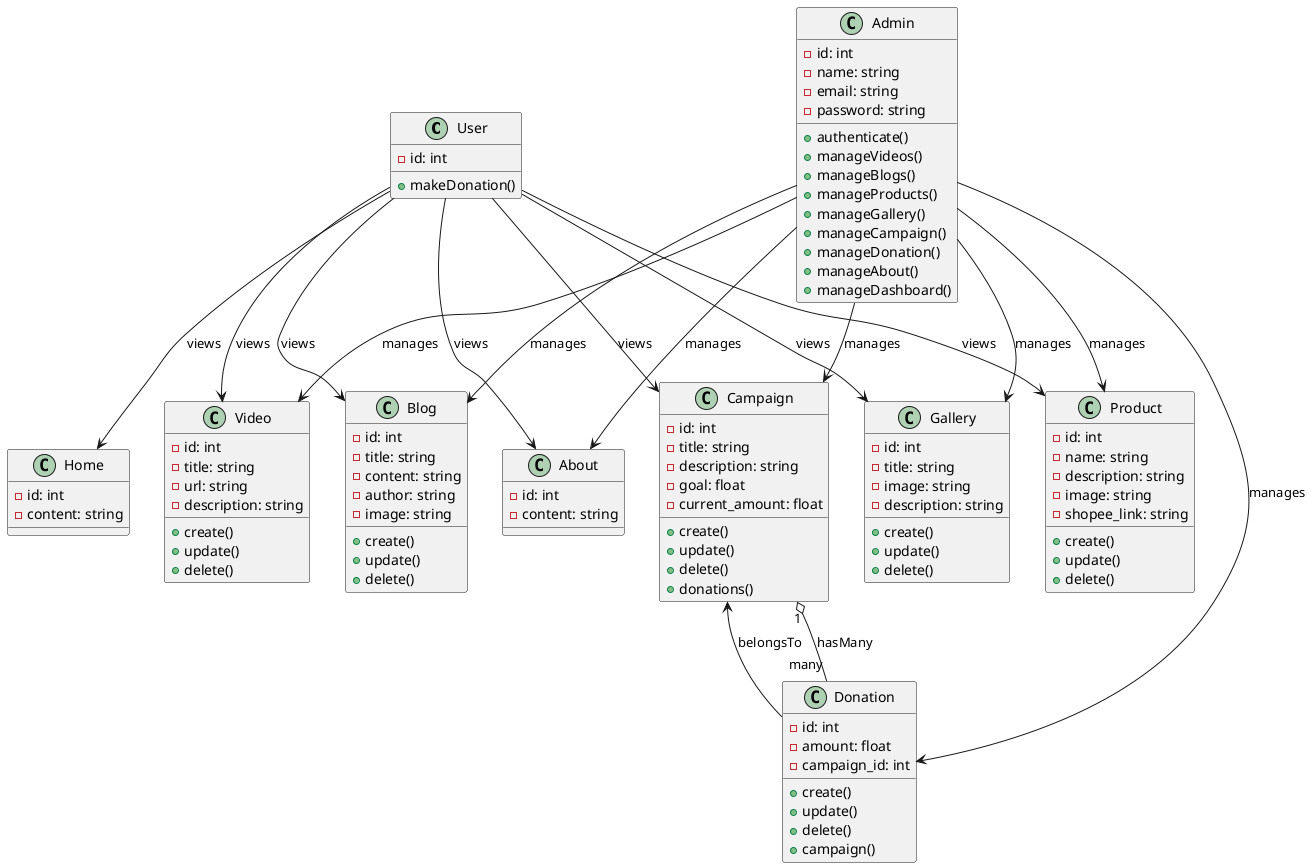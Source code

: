 @startuml Class Diagram

class User {
  - id: int
  + makeDonation()
}

class Admin {
  - id: int
  - name: string
  - email: string
  - password: string
  + authenticate()
  + manageVideos()
  + manageBlogs()
  + manageProducts()
  + manageGallery()
  + manageCampaign()
  + manageDonation()
  + manageAbout()
  + manageDashboard()
}

class Video {
  - id: int
  - title: string
  - url: string
  - description: string
  + create()
  + update()
  + delete()
}

class Blog {
  - id: int
  - title: string
  - content: string
  - author: string
  - image: string
  + create()
  + update()
  + delete()
}

class Product {
  - id: int
  - name: string
  - description: string
  - image: string
  - shopee_link: string
  + create()
  + update()
  + delete()
}

class Gallery {
  - id: int
  - title: string
  - image: string
  - description: string
  + create()
  + update()
  + delete()
}

class Campaign {
  - id: int
  - title: string
  - description: string
  - goal: float
  - current_amount: float
  + create()
  + update()
  + delete()
  + donations()
}

class Donation {
  - id: int
  - amount: float
  - campaign_id: int
  + create()
  + update()
  + delete()
  + campaign()
}

class Home {
  - id: int
  - content: string
}

class About {
  - id: int
  - content: string
}

Campaign "1" o-- "many" Donation : hasMany
Donation --> Campaign : belongsTo
Admin --> Video : manages
Admin --> Blog : manages
Admin --> Product : manages
Admin --> Gallery : manages
Admin --> Campaign : manages
Admin --> Donation : manages
Admin --> About : manages
User --> Home : views
User --> About : views
User --> Product : views
User --> Gallery : views
User --> Campaign : views
User --> Video : views
User --> Blog : views

@enduml